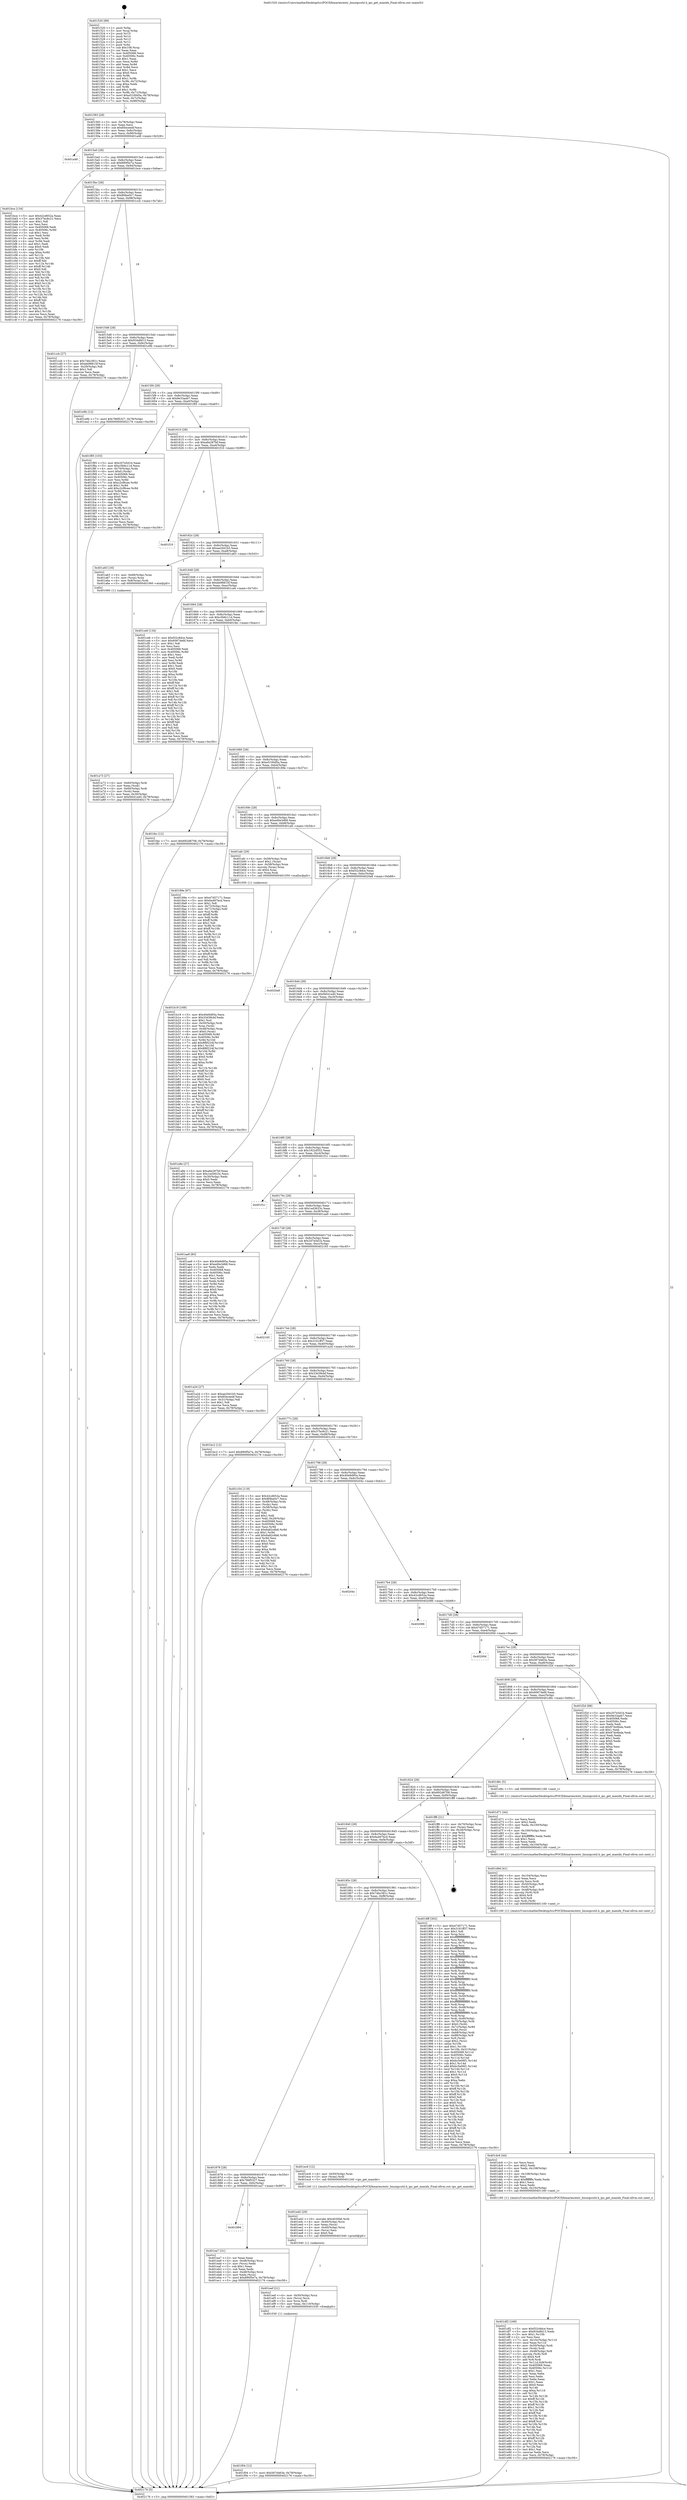 digraph "0x401520" {
  label = "0x401520 (/mnt/c/Users/mathe/Desktop/tcc/POCII/binaries/extr_linuxipcutil.h_ipc_get_maxidx_Final-ollvm.out::main(0))"
  labelloc = "t"
  node[shape=record]

  Entry [label="",width=0.3,height=0.3,shape=circle,fillcolor=black,style=filled]
  "0x401583" [label="{
     0x401583 [29]\l
     | [instrs]\l
     &nbsp;&nbsp;0x401583 \<+3\>: mov -0x78(%rbp),%eax\l
     &nbsp;&nbsp;0x401586 \<+2\>: mov %eax,%ecx\l
     &nbsp;&nbsp;0x401588 \<+6\>: sub $0x85eceedf,%ecx\l
     &nbsp;&nbsp;0x40158e \<+6\>: mov %eax,-0x8c(%rbp)\l
     &nbsp;&nbsp;0x401594 \<+6\>: mov %ecx,-0x90(%rbp)\l
     &nbsp;&nbsp;0x40159a \<+6\>: je 0000000000401a48 \<main+0x528\>\l
  }"]
  "0x401a48" [label="{
     0x401a48\l
  }", style=dashed]
  "0x4015a0" [label="{
     0x4015a0 [28]\l
     | [instrs]\l
     &nbsp;&nbsp;0x4015a0 \<+5\>: jmp 00000000004015a5 \<main+0x85\>\l
     &nbsp;&nbsp;0x4015a5 \<+6\>: mov -0x8c(%rbp),%eax\l
     &nbsp;&nbsp;0x4015ab \<+5\>: sub $0x890f5e7a,%eax\l
     &nbsp;&nbsp;0x4015b0 \<+6\>: mov %eax,-0x94(%rbp)\l
     &nbsp;&nbsp;0x4015b6 \<+6\>: je 0000000000401bce \<main+0x6ae\>\l
  }"]
  Exit [label="",width=0.3,height=0.3,shape=circle,fillcolor=black,style=filled,peripheries=2]
  "0x401bce" [label="{
     0x401bce [134]\l
     | [instrs]\l
     &nbsp;&nbsp;0x401bce \<+5\>: mov $0x42cd652a,%eax\l
     &nbsp;&nbsp;0x401bd3 \<+5\>: mov $0x37bc8c21,%ecx\l
     &nbsp;&nbsp;0x401bd8 \<+2\>: mov $0x1,%dl\l
     &nbsp;&nbsp;0x401bda \<+2\>: xor %esi,%esi\l
     &nbsp;&nbsp;0x401bdc \<+7\>: mov 0x405068,%edi\l
     &nbsp;&nbsp;0x401be3 \<+8\>: mov 0x40506c,%r8d\l
     &nbsp;&nbsp;0x401beb \<+3\>: sub $0x1,%esi\l
     &nbsp;&nbsp;0x401bee \<+3\>: mov %edi,%r9d\l
     &nbsp;&nbsp;0x401bf1 \<+3\>: add %esi,%r9d\l
     &nbsp;&nbsp;0x401bf4 \<+4\>: imul %r9d,%edi\l
     &nbsp;&nbsp;0x401bf8 \<+3\>: and $0x1,%edi\l
     &nbsp;&nbsp;0x401bfb \<+3\>: cmp $0x0,%edi\l
     &nbsp;&nbsp;0x401bfe \<+4\>: sete %r10b\l
     &nbsp;&nbsp;0x401c02 \<+4\>: cmp $0xa,%r8d\l
     &nbsp;&nbsp;0x401c06 \<+4\>: setl %r11b\l
     &nbsp;&nbsp;0x401c0a \<+3\>: mov %r10b,%bl\l
     &nbsp;&nbsp;0x401c0d \<+3\>: xor $0xff,%bl\l
     &nbsp;&nbsp;0x401c10 \<+3\>: mov %r11b,%r14b\l
     &nbsp;&nbsp;0x401c13 \<+4\>: xor $0xff,%r14b\l
     &nbsp;&nbsp;0x401c17 \<+3\>: xor $0x0,%dl\l
     &nbsp;&nbsp;0x401c1a \<+3\>: mov %bl,%r15b\l
     &nbsp;&nbsp;0x401c1d \<+4\>: and $0x0,%r15b\l
     &nbsp;&nbsp;0x401c21 \<+3\>: and %dl,%r10b\l
     &nbsp;&nbsp;0x401c24 \<+3\>: mov %r14b,%r12b\l
     &nbsp;&nbsp;0x401c27 \<+4\>: and $0x0,%r12b\l
     &nbsp;&nbsp;0x401c2b \<+3\>: and %dl,%r11b\l
     &nbsp;&nbsp;0x401c2e \<+3\>: or %r10b,%r15b\l
     &nbsp;&nbsp;0x401c31 \<+3\>: or %r11b,%r12b\l
     &nbsp;&nbsp;0x401c34 \<+3\>: xor %r12b,%r15b\l
     &nbsp;&nbsp;0x401c37 \<+3\>: or %r14b,%bl\l
     &nbsp;&nbsp;0x401c3a \<+3\>: xor $0xff,%bl\l
     &nbsp;&nbsp;0x401c3d \<+3\>: or $0x0,%dl\l
     &nbsp;&nbsp;0x401c40 \<+2\>: and %dl,%bl\l
     &nbsp;&nbsp;0x401c42 \<+3\>: or %bl,%r15b\l
     &nbsp;&nbsp;0x401c45 \<+4\>: test $0x1,%r15b\l
     &nbsp;&nbsp;0x401c49 \<+3\>: cmovne %ecx,%eax\l
     &nbsp;&nbsp;0x401c4c \<+3\>: mov %eax,-0x78(%rbp)\l
     &nbsp;&nbsp;0x401c4f \<+5\>: jmp 0000000000402176 \<main+0xc56\>\l
  }"]
  "0x4015bc" [label="{
     0x4015bc [28]\l
     | [instrs]\l
     &nbsp;&nbsp;0x4015bc \<+5\>: jmp 00000000004015c1 \<main+0xa1\>\l
     &nbsp;&nbsp;0x4015c1 \<+6\>: mov -0x8c(%rbp),%eax\l
     &nbsp;&nbsp;0x4015c7 \<+5\>: sub $0x8f4be0c7,%eax\l
     &nbsp;&nbsp;0x4015cc \<+6\>: mov %eax,-0x98(%rbp)\l
     &nbsp;&nbsp;0x4015d2 \<+6\>: je 0000000000401ccb \<main+0x7ab\>\l
  }"]
  "0x401f04" [label="{
     0x401f04 [12]\l
     | [instrs]\l
     &nbsp;&nbsp;0x401f04 \<+7\>: movl $0x567d463e,-0x78(%rbp)\l
     &nbsp;&nbsp;0x401f0b \<+5\>: jmp 0000000000402176 \<main+0xc56\>\l
  }"]
  "0x401ccb" [label="{
     0x401ccb [27]\l
     | [instrs]\l
     &nbsp;&nbsp;0x401ccb \<+5\>: mov $0x74bc381c,%eax\l
     &nbsp;&nbsp;0x401cd0 \<+5\>: mov $0xbb98815f,%ecx\l
     &nbsp;&nbsp;0x401cd5 \<+3\>: mov -0x29(%rbp),%dl\l
     &nbsp;&nbsp;0x401cd8 \<+3\>: test $0x1,%dl\l
     &nbsp;&nbsp;0x401cdb \<+3\>: cmovne %ecx,%eax\l
     &nbsp;&nbsp;0x401cde \<+3\>: mov %eax,-0x78(%rbp)\l
     &nbsp;&nbsp;0x401ce1 \<+5\>: jmp 0000000000402176 \<main+0xc56\>\l
  }"]
  "0x4015d8" [label="{
     0x4015d8 [28]\l
     | [instrs]\l
     &nbsp;&nbsp;0x4015d8 \<+5\>: jmp 00000000004015dd \<main+0xbd\>\l
     &nbsp;&nbsp;0x4015dd \<+6\>: mov -0x8c(%rbp),%eax\l
     &nbsp;&nbsp;0x4015e3 \<+5\>: sub $0x934dfd13,%eax\l
     &nbsp;&nbsp;0x4015e8 \<+6\>: mov %eax,-0x9c(%rbp)\l
     &nbsp;&nbsp;0x4015ee \<+6\>: je 0000000000401e9b \<main+0x97b\>\l
  }"]
  "0x401eef" [label="{
     0x401eef [21]\l
     | [instrs]\l
     &nbsp;&nbsp;0x401eef \<+4\>: mov -0x50(%rbp),%rcx\l
     &nbsp;&nbsp;0x401ef3 \<+3\>: mov (%rcx),%rcx\l
     &nbsp;&nbsp;0x401ef6 \<+3\>: mov %rcx,%rdi\l
     &nbsp;&nbsp;0x401ef9 \<+6\>: mov %eax,-0x110(%rbp)\l
     &nbsp;&nbsp;0x401eff \<+5\>: call 0000000000401030 \<free@plt\>\l
     | [calls]\l
     &nbsp;&nbsp;0x401030 \{1\} (unknown)\l
  }"]
  "0x401e9b" [label="{
     0x401e9b [12]\l
     | [instrs]\l
     &nbsp;&nbsp;0x401e9b \<+7\>: movl $0x786f5327,-0x78(%rbp)\l
     &nbsp;&nbsp;0x401ea2 \<+5\>: jmp 0000000000402176 \<main+0xc56\>\l
  }"]
  "0x4015f4" [label="{
     0x4015f4 [28]\l
     | [instrs]\l
     &nbsp;&nbsp;0x4015f4 \<+5\>: jmp 00000000004015f9 \<main+0xd9\>\l
     &nbsp;&nbsp;0x4015f9 \<+6\>: mov -0x8c(%rbp),%eax\l
     &nbsp;&nbsp;0x4015ff \<+5\>: sub $0x9e33aeb7,%eax\l
     &nbsp;&nbsp;0x401604 \<+6\>: mov %eax,-0xa0(%rbp)\l
     &nbsp;&nbsp;0x40160a \<+6\>: je 0000000000401f85 \<main+0xa65\>\l
  }"]
  "0x401ed2" [label="{
     0x401ed2 [29]\l
     | [instrs]\l
     &nbsp;&nbsp;0x401ed2 \<+10\>: movabs $0x4030b6,%rdi\l
     &nbsp;&nbsp;0x401edc \<+4\>: mov -0x40(%rbp),%rcx\l
     &nbsp;&nbsp;0x401ee0 \<+2\>: mov %eax,(%rcx)\l
     &nbsp;&nbsp;0x401ee2 \<+4\>: mov -0x40(%rbp),%rcx\l
     &nbsp;&nbsp;0x401ee6 \<+2\>: mov (%rcx),%esi\l
     &nbsp;&nbsp;0x401ee8 \<+2\>: mov $0x0,%al\l
     &nbsp;&nbsp;0x401eea \<+5\>: call 0000000000401040 \<printf@plt\>\l
     | [calls]\l
     &nbsp;&nbsp;0x401040 \{1\} (unknown)\l
  }"]
  "0x401f85" [label="{
     0x401f85 [103]\l
     | [instrs]\l
     &nbsp;&nbsp;0x401f85 \<+5\>: mov $0x207e5d1b,%eax\l
     &nbsp;&nbsp;0x401f8a \<+5\>: mov $0xc5b6c11d,%ecx\l
     &nbsp;&nbsp;0x401f8f \<+4\>: mov -0x70(%rbp),%rdx\l
     &nbsp;&nbsp;0x401f93 \<+6\>: movl $0x0,(%rdx)\l
     &nbsp;&nbsp;0x401f99 \<+7\>: mov 0x405068,%esi\l
     &nbsp;&nbsp;0x401fa0 \<+7\>: mov 0x40506c,%edi\l
     &nbsp;&nbsp;0x401fa7 \<+3\>: mov %esi,%r8d\l
     &nbsp;&nbsp;0x401faa \<+7\>: sub $0xc2cf8cee,%r8d\l
     &nbsp;&nbsp;0x401fb1 \<+4\>: sub $0x1,%r8d\l
     &nbsp;&nbsp;0x401fb5 \<+7\>: add $0xc2cf8cee,%r8d\l
     &nbsp;&nbsp;0x401fbc \<+4\>: imul %r8d,%esi\l
     &nbsp;&nbsp;0x401fc0 \<+3\>: and $0x1,%esi\l
     &nbsp;&nbsp;0x401fc3 \<+3\>: cmp $0x0,%esi\l
     &nbsp;&nbsp;0x401fc6 \<+4\>: sete %r9b\l
     &nbsp;&nbsp;0x401fca \<+3\>: cmp $0xa,%edi\l
     &nbsp;&nbsp;0x401fcd \<+4\>: setl %r10b\l
     &nbsp;&nbsp;0x401fd1 \<+3\>: mov %r9b,%r11b\l
     &nbsp;&nbsp;0x401fd4 \<+3\>: and %r10b,%r11b\l
     &nbsp;&nbsp;0x401fd7 \<+3\>: xor %r10b,%r9b\l
     &nbsp;&nbsp;0x401fda \<+3\>: or %r9b,%r11b\l
     &nbsp;&nbsp;0x401fdd \<+4\>: test $0x1,%r11b\l
     &nbsp;&nbsp;0x401fe1 \<+3\>: cmovne %ecx,%eax\l
     &nbsp;&nbsp;0x401fe4 \<+3\>: mov %eax,-0x78(%rbp)\l
     &nbsp;&nbsp;0x401fe7 \<+5\>: jmp 0000000000402176 \<main+0xc56\>\l
  }"]
  "0x401610" [label="{
     0x401610 [28]\l
     | [instrs]\l
     &nbsp;&nbsp;0x401610 \<+5\>: jmp 0000000000401615 \<main+0xf5\>\l
     &nbsp;&nbsp;0x401615 \<+6\>: mov -0x8c(%rbp),%eax\l
     &nbsp;&nbsp;0x40161b \<+5\>: sub $0xa6e287bf,%eax\l
     &nbsp;&nbsp;0x401620 \<+6\>: mov %eax,-0xa4(%rbp)\l
     &nbsp;&nbsp;0x401626 \<+6\>: je 0000000000401f10 \<main+0x9f0\>\l
  }"]
  "0x401894" [label="{
     0x401894\l
  }", style=dashed]
  "0x401f10" [label="{
     0x401f10\l
  }", style=dashed]
  "0x40162c" [label="{
     0x40162c [28]\l
     | [instrs]\l
     &nbsp;&nbsp;0x40162c \<+5\>: jmp 0000000000401631 \<main+0x111\>\l
     &nbsp;&nbsp;0x401631 \<+6\>: mov -0x8c(%rbp),%eax\l
     &nbsp;&nbsp;0x401637 \<+5\>: sub $0xae20d1b5,%eax\l
     &nbsp;&nbsp;0x40163c \<+6\>: mov %eax,-0xa8(%rbp)\l
     &nbsp;&nbsp;0x401642 \<+6\>: je 0000000000401a63 \<main+0x543\>\l
  }"]
  "0x401ea7" [label="{
     0x401ea7 [31]\l
     | [instrs]\l
     &nbsp;&nbsp;0x401ea7 \<+2\>: xor %eax,%eax\l
     &nbsp;&nbsp;0x401ea9 \<+4\>: mov -0x48(%rbp),%rcx\l
     &nbsp;&nbsp;0x401ead \<+2\>: mov (%rcx),%edx\l
     &nbsp;&nbsp;0x401eaf \<+3\>: sub $0x1,%eax\l
     &nbsp;&nbsp;0x401eb2 \<+2\>: sub %eax,%edx\l
     &nbsp;&nbsp;0x401eb4 \<+4\>: mov -0x48(%rbp),%rcx\l
     &nbsp;&nbsp;0x401eb8 \<+2\>: mov %edx,(%rcx)\l
     &nbsp;&nbsp;0x401eba \<+7\>: movl $0x890f5e7a,-0x78(%rbp)\l
     &nbsp;&nbsp;0x401ec1 \<+5\>: jmp 0000000000402176 \<main+0xc56\>\l
  }"]
  "0x401a63" [label="{
     0x401a63 [16]\l
     | [instrs]\l
     &nbsp;&nbsp;0x401a63 \<+4\>: mov -0x68(%rbp),%rax\l
     &nbsp;&nbsp;0x401a67 \<+3\>: mov (%rax),%rax\l
     &nbsp;&nbsp;0x401a6a \<+4\>: mov 0x8(%rax),%rdi\l
     &nbsp;&nbsp;0x401a6e \<+5\>: call 0000000000401060 \<atoi@plt\>\l
     | [calls]\l
     &nbsp;&nbsp;0x401060 \{1\} (unknown)\l
  }"]
  "0x401648" [label="{
     0x401648 [28]\l
     | [instrs]\l
     &nbsp;&nbsp;0x401648 \<+5\>: jmp 000000000040164d \<main+0x12d\>\l
     &nbsp;&nbsp;0x40164d \<+6\>: mov -0x8c(%rbp),%eax\l
     &nbsp;&nbsp;0x401653 \<+5\>: sub $0xbb98815f,%eax\l
     &nbsp;&nbsp;0x401658 \<+6\>: mov %eax,-0xac(%rbp)\l
     &nbsp;&nbsp;0x40165e \<+6\>: je 0000000000401ce6 \<main+0x7c6\>\l
  }"]
  "0x401878" [label="{
     0x401878 [28]\l
     | [instrs]\l
     &nbsp;&nbsp;0x401878 \<+5\>: jmp 000000000040187d \<main+0x35d\>\l
     &nbsp;&nbsp;0x40187d \<+6\>: mov -0x8c(%rbp),%eax\l
     &nbsp;&nbsp;0x401883 \<+5\>: sub $0x786f5327,%eax\l
     &nbsp;&nbsp;0x401888 \<+6\>: mov %eax,-0xfc(%rbp)\l
     &nbsp;&nbsp;0x40188e \<+6\>: je 0000000000401ea7 \<main+0x987\>\l
  }"]
  "0x401ce6" [label="{
     0x401ce6 [134]\l
     | [instrs]\l
     &nbsp;&nbsp;0x401ce6 \<+5\>: mov $0xf32c8dce,%eax\l
     &nbsp;&nbsp;0x401ceb \<+5\>: mov $0x6067defd,%ecx\l
     &nbsp;&nbsp;0x401cf0 \<+2\>: mov $0x1,%dl\l
     &nbsp;&nbsp;0x401cf2 \<+2\>: xor %esi,%esi\l
     &nbsp;&nbsp;0x401cf4 \<+7\>: mov 0x405068,%edi\l
     &nbsp;&nbsp;0x401cfb \<+8\>: mov 0x40506c,%r8d\l
     &nbsp;&nbsp;0x401d03 \<+3\>: sub $0x1,%esi\l
     &nbsp;&nbsp;0x401d06 \<+3\>: mov %edi,%r9d\l
     &nbsp;&nbsp;0x401d09 \<+3\>: add %esi,%r9d\l
     &nbsp;&nbsp;0x401d0c \<+4\>: imul %r9d,%edi\l
     &nbsp;&nbsp;0x401d10 \<+3\>: and $0x1,%edi\l
     &nbsp;&nbsp;0x401d13 \<+3\>: cmp $0x0,%edi\l
     &nbsp;&nbsp;0x401d16 \<+4\>: sete %r10b\l
     &nbsp;&nbsp;0x401d1a \<+4\>: cmp $0xa,%r8d\l
     &nbsp;&nbsp;0x401d1e \<+4\>: setl %r11b\l
     &nbsp;&nbsp;0x401d22 \<+3\>: mov %r10b,%bl\l
     &nbsp;&nbsp;0x401d25 \<+3\>: xor $0xff,%bl\l
     &nbsp;&nbsp;0x401d28 \<+3\>: mov %r11b,%r14b\l
     &nbsp;&nbsp;0x401d2b \<+4\>: xor $0xff,%r14b\l
     &nbsp;&nbsp;0x401d2f \<+3\>: xor $0x1,%dl\l
     &nbsp;&nbsp;0x401d32 \<+3\>: mov %bl,%r15b\l
     &nbsp;&nbsp;0x401d35 \<+4\>: and $0xff,%r15b\l
     &nbsp;&nbsp;0x401d39 \<+3\>: and %dl,%r10b\l
     &nbsp;&nbsp;0x401d3c \<+3\>: mov %r14b,%r12b\l
     &nbsp;&nbsp;0x401d3f \<+4\>: and $0xff,%r12b\l
     &nbsp;&nbsp;0x401d43 \<+3\>: and %dl,%r11b\l
     &nbsp;&nbsp;0x401d46 \<+3\>: or %r10b,%r15b\l
     &nbsp;&nbsp;0x401d49 \<+3\>: or %r11b,%r12b\l
     &nbsp;&nbsp;0x401d4c \<+3\>: xor %r12b,%r15b\l
     &nbsp;&nbsp;0x401d4f \<+3\>: or %r14b,%bl\l
     &nbsp;&nbsp;0x401d52 \<+3\>: xor $0xff,%bl\l
     &nbsp;&nbsp;0x401d55 \<+3\>: or $0x1,%dl\l
     &nbsp;&nbsp;0x401d58 \<+2\>: and %dl,%bl\l
     &nbsp;&nbsp;0x401d5a \<+3\>: or %bl,%r15b\l
     &nbsp;&nbsp;0x401d5d \<+4\>: test $0x1,%r15b\l
     &nbsp;&nbsp;0x401d61 \<+3\>: cmovne %ecx,%eax\l
     &nbsp;&nbsp;0x401d64 \<+3\>: mov %eax,-0x78(%rbp)\l
     &nbsp;&nbsp;0x401d67 \<+5\>: jmp 0000000000402176 \<main+0xc56\>\l
  }"]
  "0x401664" [label="{
     0x401664 [28]\l
     | [instrs]\l
     &nbsp;&nbsp;0x401664 \<+5\>: jmp 0000000000401669 \<main+0x149\>\l
     &nbsp;&nbsp;0x401669 \<+6\>: mov -0x8c(%rbp),%eax\l
     &nbsp;&nbsp;0x40166f \<+5\>: sub $0xc5b6c11d,%eax\l
     &nbsp;&nbsp;0x401674 \<+6\>: mov %eax,-0xb0(%rbp)\l
     &nbsp;&nbsp;0x40167a \<+6\>: je 0000000000401fec \<main+0xacc\>\l
  }"]
  "0x401ec6" [label="{
     0x401ec6 [12]\l
     | [instrs]\l
     &nbsp;&nbsp;0x401ec6 \<+4\>: mov -0x50(%rbp),%rax\l
     &nbsp;&nbsp;0x401eca \<+3\>: mov (%rax),%rdi\l
     &nbsp;&nbsp;0x401ecd \<+5\>: call 0000000000401240 \<ipc_get_maxidx\>\l
     | [calls]\l
     &nbsp;&nbsp;0x401240 \{1\} (/mnt/c/Users/mathe/Desktop/tcc/POCII/binaries/extr_linuxipcutil.h_ipc_get_maxidx_Final-ollvm.out::ipc_get_maxidx)\l
  }"]
  "0x401fec" [label="{
     0x401fec [12]\l
     | [instrs]\l
     &nbsp;&nbsp;0x401fec \<+7\>: movl $0x692d8708,-0x78(%rbp)\l
     &nbsp;&nbsp;0x401ff3 \<+5\>: jmp 0000000000402176 \<main+0xc56\>\l
  }"]
  "0x401680" [label="{
     0x401680 [28]\l
     | [instrs]\l
     &nbsp;&nbsp;0x401680 \<+5\>: jmp 0000000000401685 \<main+0x165\>\l
     &nbsp;&nbsp;0x401685 \<+6\>: mov -0x8c(%rbp),%eax\l
     &nbsp;&nbsp;0x40168b \<+5\>: sub $0xe5100d5a,%eax\l
     &nbsp;&nbsp;0x401690 \<+6\>: mov %eax,-0xb4(%rbp)\l
     &nbsp;&nbsp;0x401696 \<+6\>: je 000000000040189e \<main+0x37e\>\l
  }"]
  "0x401df2" [label="{
     0x401df2 [169]\l
     | [instrs]\l
     &nbsp;&nbsp;0x401df2 \<+5\>: mov $0xf32c8dce,%ecx\l
     &nbsp;&nbsp;0x401df7 \<+5\>: mov $0x934dfd13,%edx\l
     &nbsp;&nbsp;0x401dfc \<+3\>: mov $0x1,%r10b\l
     &nbsp;&nbsp;0x401dff \<+2\>: xor %esi,%esi\l
     &nbsp;&nbsp;0x401e01 \<+7\>: mov -0x10c(%rbp),%r11d\l
     &nbsp;&nbsp;0x401e08 \<+4\>: imul %eax,%r11d\l
     &nbsp;&nbsp;0x401e0c \<+4\>: mov -0x50(%rbp),%rdi\l
     &nbsp;&nbsp;0x401e10 \<+3\>: mov (%rdi),%rdi\l
     &nbsp;&nbsp;0x401e13 \<+4\>: mov -0x48(%rbp),%r8\l
     &nbsp;&nbsp;0x401e17 \<+3\>: movslq (%r8),%r8\l
     &nbsp;&nbsp;0x401e1a \<+4\>: shl $0x4,%r8\l
     &nbsp;&nbsp;0x401e1e \<+3\>: add %r8,%rdi\l
     &nbsp;&nbsp;0x401e21 \<+4\>: mov %r11d,0x8(%rdi)\l
     &nbsp;&nbsp;0x401e25 \<+7\>: mov 0x405068,%eax\l
     &nbsp;&nbsp;0x401e2c \<+8\>: mov 0x40506c,%r11d\l
     &nbsp;&nbsp;0x401e34 \<+3\>: sub $0x1,%esi\l
     &nbsp;&nbsp;0x401e37 \<+2\>: mov %eax,%ebx\l
     &nbsp;&nbsp;0x401e39 \<+2\>: add %esi,%ebx\l
     &nbsp;&nbsp;0x401e3b \<+3\>: imul %ebx,%eax\l
     &nbsp;&nbsp;0x401e3e \<+3\>: and $0x1,%eax\l
     &nbsp;&nbsp;0x401e41 \<+3\>: cmp $0x0,%eax\l
     &nbsp;&nbsp;0x401e44 \<+4\>: sete %r14b\l
     &nbsp;&nbsp;0x401e48 \<+4\>: cmp $0xa,%r11d\l
     &nbsp;&nbsp;0x401e4c \<+4\>: setl %r15b\l
     &nbsp;&nbsp;0x401e50 \<+3\>: mov %r14b,%r12b\l
     &nbsp;&nbsp;0x401e53 \<+4\>: xor $0xff,%r12b\l
     &nbsp;&nbsp;0x401e57 \<+3\>: mov %r15b,%r13b\l
     &nbsp;&nbsp;0x401e5a \<+4\>: xor $0xff,%r13b\l
     &nbsp;&nbsp;0x401e5e \<+4\>: xor $0x1,%r10b\l
     &nbsp;&nbsp;0x401e62 \<+3\>: mov %r12b,%al\l
     &nbsp;&nbsp;0x401e65 \<+2\>: and $0xff,%al\l
     &nbsp;&nbsp;0x401e67 \<+3\>: and %r10b,%r14b\l
     &nbsp;&nbsp;0x401e6a \<+3\>: mov %r13b,%sil\l
     &nbsp;&nbsp;0x401e6d \<+4\>: and $0xff,%sil\l
     &nbsp;&nbsp;0x401e71 \<+3\>: and %r10b,%r15b\l
     &nbsp;&nbsp;0x401e74 \<+3\>: or %r14b,%al\l
     &nbsp;&nbsp;0x401e77 \<+3\>: or %r15b,%sil\l
     &nbsp;&nbsp;0x401e7a \<+3\>: xor %sil,%al\l
     &nbsp;&nbsp;0x401e7d \<+3\>: or %r13b,%r12b\l
     &nbsp;&nbsp;0x401e80 \<+4\>: xor $0xff,%r12b\l
     &nbsp;&nbsp;0x401e84 \<+4\>: or $0x1,%r10b\l
     &nbsp;&nbsp;0x401e88 \<+3\>: and %r10b,%r12b\l
     &nbsp;&nbsp;0x401e8b \<+3\>: or %r12b,%al\l
     &nbsp;&nbsp;0x401e8e \<+2\>: test $0x1,%al\l
     &nbsp;&nbsp;0x401e90 \<+3\>: cmovne %edx,%ecx\l
     &nbsp;&nbsp;0x401e93 \<+3\>: mov %ecx,-0x78(%rbp)\l
     &nbsp;&nbsp;0x401e96 \<+5\>: jmp 0000000000402176 \<main+0xc56\>\l
  }"]
  "0x40189e" [label="{
     0x40189e [97]\l
     | [instrs]\l
     &nbsp;&nbsp;0x40189e \<+5\>: mov $0x47d57171,%eax\l
     &nbsp;&nbsp;0x4018a3 \<+5\>: mov $0x6a497bcd,%ecx\l
     &nbsp;&nbsp;0x4018a8 \<+2\>: mov $0x1,%dl\l
     &nbsp;&nbsp;0x4018aa \<+4\>: mov -0x72(%rbp),%sil\l
     &nbsp;&nbsp;0x4018ae \<+4\>: mov -0x71(%rbp),%dil\l
     &nbsp;&nbsp;0x4018b2 \<+3\>: mov %sil,%r8b\l
     &nbsp;&nbsp;0x4018b5 \<+4\>: xor $0xff,%r8b\l
     &nbsp;&nbsp;0x4018b9 \<+3\>: mov %dil,%r9b\l
     &nbsp;&nbsp;0x4018bc \<+4\>: xor $0xff,%r9b\l
     &nbsp;&nbsp;0x4018c0 \<+3\>: xor $0x1,%dl\l
     &nbsp;&nbsp;0x4018c3 \<+3\>: mov %r8b,%r10b\l
     &nbsp;&nbsp;0x4018c6 \<+4\>: and $0xff,%r10b\l
     &nbsp;&nbsp;0x4018ca \<+3\>: and %dl,%sil\l
     &nbsp;&nbsp;0x4018cd \<+3\>: mov %r9b,%r11b\l
     &nbsp;&nbsp;0x4018d0 \<+4\>: and $0xff,%r11b\l
     &nbsp;&nbsp;0x4018d4 \<+3\>: and %dl,%dil\l
     &nbsp;&nbsp;0x4018d7 \<+3\>: or %sil,%r10b\l
     &nbsp;&nbsp;0x4018da \<+3\>: or %dil,%r11b\l
     &nbsp;&nbsp;0x4018dd \<+3\>: xor %r11b,%r10b\l
     &nbsp;&nbsp;0x4018e0 \<+3\>: or %r9b,%r8b\l
     &nbsp;&nbsp;0x4018e3 \<+4\>: xor $0xff,%r8b\l
     &nbsp;&nbsp;0x4018e7 \<+3\>: or $0x1,%dl\l
     &nbsp;&nbsp;0x4018ea \<+3\>: and %dl,%r8b\l
     &nbsp;&nbsp;0x4018ed \<+3\>: or %r8b,%r10b\l
     &nbsp;&nbsp;0x4018f0 \<+4\>: test $0x1,%r10b\l
     &nbsp;&nbsp;0x4018f4 \<+3\>: cmovne %ecx,%eax\l
     &nbsp;&nbsp;0x4018f7 \<+3\>: mov %eax,-0x78(%rbp)\l
     &nbsp;&nbsp;0x4018fa \<+5\>: jmp 0000000000402176 \<main+0xc56\>\l
  }"]
  "0x40169c" [label="{
     0x40169c [28]\l
     | [instrs]\l
     &nbsp;&nbsp;0x40169c \<+5\>: jmp 00000000004016a1 \<main+0x181\>\l
     &nbsp;&nbsp;0x4016a1 \<+6\>: mov -0x8c(%rbp),%eax\l
     &nbsp;&nbsp;0x4016a7 \<+5\>: sub $0xed0e3d68,%eax\l
     &nbsp;&nbsp;0x4016ac \<+6\>: mov %eax,-0xb8(%rbp)\l
     &nbsp;&nbsp;0x4016b2 \<+6\>: je 0000000000401afc \<main+0x5dc\>\l
  }"]
  "0x402176" [label="{
     0x402176 [5]\l
     | [instrs]\l
     &nbsp;&nbsp;0x402176 \<+5\>: jmp 0000000000401583 \<main+0x63\>\l
  }"]
  "0x401520" [label="{
     0x401520 [99]\l
     | [instrs]\l
     &nbsp;&nbsp;0x401520 \<+1\>: push %rbp\l
     &nbsp;&nbsp;0x401521 \<+3\>: mov %rsp,%rbp\l
     &nbsp;&nbsp;0x401524 \<+2\>: push %r15\l
     &nbsp;&nbsp;0x401526 \<+2\>: push %r14\l
     &nbsp;&nbsp;0x401528 \<+2\>: push %r13\l
     &nbsp;&nbsp;0x40152a \<+2\>: push %r12\l
     &nbsp;&nbsp;0x40152c \<+1\>: push %rbx\l
     &nbsp;&nbsp;0x40152d \<+7\>: sub $0x108,%rsp\l
     &nbsp;&nbsp;0x401534 \<+2\>: xor %eax,%eax\l
     &nbsp;&nbsp;0x401536 \<+7\>: mov 0x405068,%ecx\l
     &nbsp;&nbsp;0x40153d \<+7\>: mov 0x40506c,%edx\l
     &nbsp;&nbsp;0x401544 \<+3\>: sub $0x1,%eax\l
     &nbsp;&nbsp;0x401547 \<+3\>: mov %ecx,%r8d\l
     &nbsp;&nbsp;0x40154a \<+3\>: add %eax,%r8d\l
     &nbsp;&nbsp;0x40154d \<+4\>: imul %r8d,%ecx\l
     &nbsp;&nbsp;0x401551 \<+3\>: and $0x1,%ecx\l
     &nbsp;&nbsp;0x401554 \<+3\>: cmp $0x0,%ecx\l
     &nbsp;&nbsp;0x401557 \<+4\>: sete %r9b\l
     &nbsp;&nbsp;0x40155b \<+4\>: and $0x1,%r9b\l
     &nbsp;&nbsp;0x40155f \<+4\>: mov %r9b,-0x72(%rbp)\l
     &nbsp;&nbsp;0x401563 \<+3\>: cmp $0xa,%edx\l
     &nbsp;&nbsp;0x401566 \<+4\>: setl %r9b\l
     &nbsp;&nbsp;0x40156a \<+4\>: and $0x1,%r9b\l
     &nbsp;&nbsp;0x40156e \<+4\>: mov %r9b,-0x71(%rbp)\l
     &nbsp;&nbsp;0x401572 \<+7\>: movl $0xe5100d5a,-0x78(%rbp)\l
     &nbsp;&nbsp;0x401579 \<+3\>: mov %edi,-0x7c(%rbp)\l
     &nbsp;&nbsp;0x40157c \<+7\>: mov %rsi,-0x88(%rbp)\l
  }"]
  "0x401dc6" [label="{
     0x401dc6 [44]\l
     | [instrs]\l
     &nbsp;&nbsp;0x401dc6 \<+2\>: xor %ecx,%ecx\l
     &nbsp;&nbsp;0x401dc8 \<+5\>: mov $0x2,%edx\l
     &nbsp;&nbsp;0x401dcd \<+6\>: mov %edx,-0x108(%rbp)\l
     &nbsp;&nbsp;0x401dd3 \<+1\>: cltd\l
     &nbsp;&nbsp;0x401dd4 \<+6\>: mov -0x108(%rbp),%esi\l
     &nbsp;&nbsp;0x401dda \<+2\>: idiv %esi\l
     &nbsp;&nbsp;0x401ddc \<+6\>: imul $0xfffffffe,%edx,%edx\l
     &nbsp;&nbsp;0x401de2 \<+3\>: sub $0x1,%ecx\l
     &nbsp;&nbsp;0x401de5 \<+2\>: sub %ecx,%edx\l
     &nbsp;&nbsp;0x401de7 \<+6\>: mov %edx,-0x10c(%rbp)\l
     &nbsp;&nbsp;0x401ded \<+5\>: call 0000000000401160 \<next_i\>\l
     | [calls]\l
     &nbsp;&nbsp;0x401160 \{1\} (/mnt/c/Users/mathe/Desktop/tcc/POCII/binaries/extr_linuxipcutil.h_ipc_get_maxidx_Final-ollvm.out::next_i)\l
  }"]
  "0x401afc" [label="{
     0x401afc [29]\l
     | [instrs]\l
     &nbsp;&nbsp;0x401afc \<+4\>: mov -0x58(%rbp),%rax\l
     &nbsp;&nbsp;0x401b00 \<+6\>: movl $0x1,(%rax)\l
     &nbsp;&nbsp;0x401b06 \<+4\>: mov -0x58(%rbp),%rax\l
     &nbsp;&nbsp;0x401b0a \<+3\>: movslq (%rax),%rax\l
     &nbsp;&nbsp;0x401b0d \<+4\>: shl $0x4,%rax\l
     &nbsp;&nbsp;0x401b11 \<+3\>: mov %rax,%rdi\l
     &nbsp;&nbsp;0x401b14 \<+5\>: call 0000000000401050 \<malloc@plt\>\l
     | [calls]\l
     &nbsp;&nbsp;0x401050 \{1\} (unknown)\l
  }"]
  "0x4016b8" [label="{
     0x4016b8 [28]\l
     | [instrs]\l
     &nbsp;&nbsp;0x4016b8 \<+5\>: jmp 00000000004016bd \<main+0x19d\>\l
     &nbsp;&nbsp;0x4016bd \<+6\>: mov -0x8c(%rbp),%eax\l
     &nbsp;&nbsp;0x4016c3 \<+5\>: sub $0xf32c8dce,%eax\l
     &nbsp;&nbsp;0x4016c8 \<+6\>: mov %eax,-0xbc(%rbp)\l
     &nbsp;&nbsp;0x4016ce \<+6\>: je 00000000004020a8 \<main+0xb88\>\l
  }"]
  "0x401d9d" [label="{
     0x401d9d [41]\l
     | [instrs]\l
     &nbsp;&nbsp;0x401d9d \<+6\>: mov -0x104(%rbp),%ecx\l
     &nbsp;&nbsp;0x401da3 \<+3\>: imul %eax,%ecx\l
     &nbsp;&nbsp;0x401da6 \<+3\>: movslq %ecx,%rdi\l
     &nbsp;&nbsp;0x401da9 \<+4\>: mov -0x50(%rbp),%r8\l
     &nbsp;&nbsp;0x401dad \<+3\>: mov (%r8),%r8\l
     &nbsp;&nbsp;0x401db0 \<+4\>: mov -0x48(%rbp),%r9\l
     &nbsp;&nbsp;0x401db4 \<+3\>: movslq (%r9),%r9\l
     &nbsp;&nbsp;0x401db7 \<+4\>: shl $0x4,%r9\l
     &nbsp;&nbsp;0x401dbb \<+3\>: add %r9,%r8\l
     &nbsp;&nbsp;0x401dbe \<+3\>: mov %rdi,(%r8)\l
     &nbsp;&nbsp;0x401dc1 \<+5\>: call 0000000000401160 \<next_i\>\l
     | [calls]\l
     &nbsp;&nbsp;0x401160 \{1\} (/mnt/c/Users/mathe/Desktop/tcc/POCII/binaries/extr_linuxipcutil.h_ipc_get_maxidx_Final-ollvm.out::next_i)\l
  }"]
  "0x4020a8" [label="{
     0x4020a8\l
  }", style=dashed]
  "0x4016d4" [label="{
     0x4016d4 [28]\l
     | [instrs]\l
     &nbsp;&nbsp;0x4016d4 \<+5\>: jmp 00000000004016d9 \<main+0x1b9\>\l
     &nbsp;&nbsp;0x4016d9 \<+6\>: mov -0x8c(%rbp),%eax\l
     &nbsp;&nbsp;0x4016df \<+5\>: sub $0xf4041a40,%eax\l
     &nbsp;&nbsp;0x4016e4 \<+6\>: mov %eax,-0xc0(%rbp)\l
     &nbsp;&nbsp;0x4016ea \<+6\>: je 0000000000401a8e \<main+0x56e\>\l
  }"]
  "0x401d71" [label="{
     0x401d71 [44]\l
     | [instrs]\l
     &nbsp;&nbsp;0x401d71 \<+2\>: xor %ecx,%ecx\l
     &nbsp;&nbsp;0x401d73 \<+5\>: mov $0x2,%edx\l
     &nbsp;&nbsp;0x401d78 \<+6\>: mov %edx,-0x100(%rbp)\l
     &nbsp;&nbsp;0x401d7e \<+1\>: cltd\l
     &nbsp;&nbsp;0x401d7f \<+6\>: mov -0x100(%rbp),%esi\l
     &nbsp;&nbsp;0x401d85 \<+2\>: idiv %esi\l
     &nbsp;&nbsp;0x401d87 \<+6\>: imul $0xfffffffe,%edx,%edx\l
     &nbsp;&nbsp;0x401d8d \<+3\>: sub $0x1,%ecx\l
     &nbsp;&nbsp;0x401d90 \<+2\>: sub %ecx,%edx\l
     &nbsp;&nbsp;0x401d92 \<+6\>: mov %edx,-0x104(%rbp)\l
     &nbsp;&nbsp;0x401d98 \<+5\>: call 0000000000401160 \<next_i\>\l
     | [calls]\l
     &nbsp;&nbsp;0x401160 \{1\} (/mnt/c/Users/mathe/Desktop/tcc/POCII/binaries/extr_linuxipcutil.h_ipc_get_maxidx_Final-ollvm.out::next_i)\l
  }"]
  "0x401a8e" [label="{
     0x401a8e [27]\l
     | [instrs]\l
     &nbsp;&nbsp;0x401a8e \<+5\>: mov $0xa6e287bf,%eax\l
     &nbsp;&nbsp;0x401a93 \<+5\>: mov $0x1ed3623c,%ecx\l
     &nbsp;&nbsp;0x401a98 \<+3\>: mov -0x30(%rbp),%edx\l
     &nbsp;&nbsp;0x401a9b \<+3\>: cmp $0x0,%edx\l
     &nbsp;&nbsp;0x401a9e \<+3\>: cmove %ecx,%eax\l
     &nbsp;&nbsp;0x401aa1 \<+3\>: mov %eax,-0x78(%rbp)\l
     &nbsp;&nbsp;0x401aa4 \<+5\>: jmp 0000000000402176 \<main+0xc56\>\l
  }"]
  "0x4016f0" [label="{
     0x4016f0 [28]\l
     | [instrs]\l
     &nbsp;&nbsp;0x4016f0 \<+5\>: jmp 00000000004016f5 \<main+0x1d5\>\l
     &nbsp;&nbsp;0x4016f5 \<+6\>: mov -0x8c(%rbp),%eax\l
     &nbsp;&nbsp;0x4016fb \<+5\>: sub $0x1922d552,%eax\l
     &nbsp;&nbsp;0x401700 \<+6\>: mov %eax,-0xc4(%rbp)\l
     &nbsp;&nbsp;0x401706 \<+6\>: je 0000000000401f1c \<main+0x9fc\>\l
  }"]
  "0x401b19" [label="{
     0x401b19 [169]\l
     | [instrs]\l
     &nbsp;&nbsp;0x401b19 \<+5\>: mov $0x40e9d95a,%ecx\l
     &nbsp;&nbsp;0x401b1e \<+5\>: mov $0x33d38cbf,%edx\l
     &nbsp;&nbsp;0x401b23 \<+3\>: mov $0x1,%sil\l
     &nbsp;&nbsp;0x401b26 \<+4\>: mov -0x50(%rbp),%rdi\l
     &nbsp;&nbsp;0x401b2a \<+3\>: mov %rax,(%rdi)\l
     &nbsp;&nbsp;0x401b2d \<+4\>: mov -0x48(%rbp),%rax\l
     &nbsp;&nbsp;0x401b31 \<+6\>: movl $0x0,(%rax)\l
     &nbsp;&nbsp;0x401b37 \<+8\>: mov 0x405068,%r8d\l
     &nbsp;&nbsp;0x401b3f \<+8\>: mov 0x40506c,%r9d\l
     &nbsp;&nbsp;0x401b47 \<+3\>: mov %r8d,%r10d\l
     &nbsp;&nbsp;0x401b4a \<+7\>: add $0x8f6f224f,%r10d\l
     &nbsp;&nbsp;0x401b51 \<+4\>: sub $0x1,%r10d\l
     &nbsp;&nbsp;0x401b55 \<+7\>: sub $0x8f6f224f,%r10d\l
     &nbsp;&nbsp;0x401b5c \<+4\>: imul %r10d,%r8d\l
     &nbsp;&nbsp;0x401b60 \<+4\>: and $0x1,%r8d\l
     &nbsp;&nbsp;0x401b64 \<+4\>: cmp $0x0,%r8d\l
     &nbsp;&nbsp;0x401b68 \<+4\>: sete %r11b\l
     &nbsp;&nbsp;0x401b6c \<+4\>: cmp $0xa,%r9d\l
     &nbsp;&nbsp;0x401b70 \<+3\>: setl %bl\l
     &nbsp;&nbsp;0x401b73 \<+3\>: mov %r11b,%r14b\l
     &nbsp;&nbsp;0x401b76 \<+4\>: xor $0xff,%r14b\l
     &nbsp;&nbsp;0x401b7a \<+3\>: mov %bl,%r15b\l
     &nbsp;&nbsp;0x401b7d \<+4\>: xor $0xff,%r15b\l
     &nbsp;&nbsp;0x401b81 \<+4\>: xor $0x0,%sil\l
     &nbsp;&nbsp;0x401b85 \<+3\>: mov %r14b,%r12b\l
     &nbsp;&nbsp;0x401b88 \<+4\>: and $0x0,%r12b\l
     &nbsp;&nbsp;0x401b8c \<+3\>: and %sil,%r11b\l
     &nbsp;&nbsp;0x401b8f \<+3\>: mov %r15b,%r13b\l
     &nbsp;&nbsp;0x401b92 \<+4\>: and $0x0,%r13b\l
     &nbsp;&nbsp;0x401b96 \<+3\>: and %sil,%bl\l
     &nbsp;&nbsp;0x401b99 \<+3\>: or %r11b,%r12b\l
     &nbsp;&nbsp;0x401b9c \<+3\>: or %bl,%r13b\l
     &nbsp;&nbsp;0x401b9f \<+3\>: xor %r13b,%r12b\l
     &nbsp;&nbsp;0x401ba2 \<+3\>: or %r15b,%r14b\l
     &nbsp;&nbsp;0x401ba5 \<+4\>: xor $0xff,%r14b\l
     &nbsp;&nbsp;0x401ba9 \<+4\>: or $0x0,%sil\l
     &nbsp;&nbsp;0x401bad \<+3\>: and %sil,%r14b\l
     &nbsp;&nbsp;0x401bb0 \<+3\>: or %r14b,%r12b\l
     &nbsp;&nbsp;0x401bb3 \<+4\>: test $0x1,%r12b\l
     &nbsp;&nbsp;0x401bb7 \<+3\>: cmovne %edx,%ecx\l
     &nbsp;&nbsp;0x401bba \<+3\>: mov %ecx,-0x78(%rbp)\l
     &nbsp;&nbsp;0x401bbd \<+5\>: jmp 0000000000402176 \<main+0xc56\>\l
  }"]
  "0x401f1c" [label="{
     0x401f1c\l
  }", style=dashed]
  "0x40170c" [label="{
     0x40170c [28]\l
     | [instrs]\l
     &nbsp;&nbsp;0x40170c \<+5\>: jmp 0000000000401711 \<main+0x1f1\>\l
     &nbsp;&nbsp;0x401711 \<+6\>: mov -0x8c(%rbp),%eax\l
     &nbsp;&nbsp;0x401717 \<+5\>: sub $0x1ed3623c,%eax\l
     &nbsp;&nbsp;0x40171c \<+6\>: mov %eax,-0xc8(%rbp)\l
     &nbsp;&nbsp;0x401722 \<+6\>: je 0000000000401aa9 \<main+0x589\>\l
  }"]
  "0x401a73" [label="{
     0x401a73 [27]\l
     | [instrs]\l
     &nbsp;&nbsp;0x401a73 \<+4\>: mov -0x60(%rbp),%rdi\l
     &nbsp;&nbsp;0x401a77 \<+2\>: mov %eax,(%rdi)\l
     &nbsp;&nbsp;0x401a79 \<+4\>: mov -0x60(%rbp),%rdi\l
     &nbsp;&nbsp;0x401a7d \<+2\>: mov (%rdi),%eax\l
     &nbsp;&nbsp;0x401a7f \<+3\>: mov %eax,-0x30(%rbp)\l
     &nbsp;&nbsp;0x401a82 \<+7\>: movl $0xf4041a40,-0x78(%rbp)\l
     &nbsp;&nbsp;0x401a89 \<+5\>: jmp 0000000000402176 \<main+0xc56\>\l
  }"]
  "0x401aa9" [label="{
     0x401aa9 [83]\l
     | [instrs]\l
     &nbsp;&nbsp;0x401aa9 \<+5\>: mov $0x40e9d95a,%eax\l
     &nbsp;&nbsp;0x401aae \<+5\>: mov $0xed0e3d68,%ecx\l
     &nbsp;&nbsp;0x401ab3 \<+2\>: xor %edx,%edx\l
     &nbsp;&nbsp;0x401ab5 \<+7\>: mov 0x405068,%esi\l
     &nbsp;&nbsp;0x401abc \<+7\>: mov 0x40506c,%edi\l
     &nbsp;&nbsp;0x401ac3 \<+3\>: sub $0x1,%edx\l
     &nbsp;&nbsp;0x401ac6 \<+3\>: mov %esi,%r8d\l
     &nbsp;&nbsp;0x401ac9 \<+3\>: add %edx,%r8d\l
     &nbsp;&nbsp;0x401acc \<+4\>: imul %r8d,%esi\l
     &nbsp;&nbsp;0x401ad0 \<+3\>: and $0x1,%esi\l
     &nbsp;&nbsp;0x401ad3 \<+3\>: cmp $0x0,%esi\l
     &nbsp;&nbsp;0x401ad6 \<+4\>: sete %r9b\l
     &nbsp;&nbsp;0x401ada \<+3\>: cmp $0xa,%edi\l
     &nbsp;&nbsp;0x401add \<+4\>: setl %r10b\l
     &nbsp;&nbsp;0x401ae1 \<+3\>: mov %r9b,%r11b\l
     &nbsp;&nbsp;0x401ae4 \<+3\>: and %r10b,%r11b\l
     &nbsp;&nbsp;0x401ae7 \<+3\>: xor %r10b,%r9b\l
     &nbsp;&nbsp;0x401aea \<+3\>: or %r9b,%r11b\l
     &nbsp;&nbsp;0x401aed \<+4\>: test $0x1,%r11b\l
     &nbsp;&nbsp;0x401af1 \<+3\>: cmovne %ecx,%eax\l
     &nbsp;&nbsp;0x401af4 \<+3\>: mov %eax,-0x78(%rbp)\l
     &nbsp;&nbsp;0x401af7 \<+5\>: jmp 0000000000402176 \<main+0xc56\>\l
  }"]
  "0x401728" [label="{
     0x401728 [28]\l
     | [instrs]\l
     &nbsp;&nbsp;0x401728 \<+5\>: jmp 000000000040172d \<main+0x20d\>\l
     &nbsp;&nbsp;0x40172d \<+6\>: mov -0x8c(%rbp),%eax\l
     &nbsp;&nbsp;0x401733 \<+5\>: sub $0x207e5d1b,%eax\l
     &nbsp;&nbsp;0x401738 \<+6\>: mov %eax,-0xcc(%rbp)\l
     &nbsp;&nbsp;0x40173e \<+6\>: je 0000000000402165 \<main+0xc45\>\l
  }"]
  "0x40185c" [label="{
     0x40185c [28]\l
     | [instrs]\l
     &nbsp;&nbsp;0x40185c \<+5\>: jmp 0000000000401861 \<main+0x341\>\l
     &nbsp;&nbsp;0x401861 \<+6\>: mov -0x8c(%rbp),%eax\l
     &nbsp;&nbsp;0x401867 \<+5\>: sub $0x74bc381c,%eax\l
     &nbsp;&nbsp;0x40186c \<+6\>: mov %eax,-0xf8(%rbp)\l
     &nbsp;&nbsp;0x401872 \<+6\>: je 0000000000401ec6 \<main+0x9a6\>\l
  }"]
  "0x402165" [label="{
     0x402165\l
  }", style=dashed]
  "0x401744" [label="{
     0x401744 [28]\l
     | [instrs]\l
     &nbsp;&nbsp;0x401744 \<+5\>: jmp 0000000000401749 \<main+0x229\>\l
     &nbsp;&nbsp;0x401749 \<+6\>: mov -0x8c(%rbp),%eax\l
     &nbsp;&nbsp;0x40174f \<+5\>: sub $0x3161ff37,%eax\l
     &nbsp;&nbsp;0x401754 \<+6\>: mov %eax,-0xd0(%rbp)\l
     &nbsp;&nbsp;0x40175a \<+6\>: je 0000000000401a2d \<main+0x50d\>\l
  }"]
  "0x4018ff" [label="{
     0x4018ff [302]\l
     | [instrs]\l
     &nbsp;&nbsp;0x4018ff \<+5\>: mov $0x47d57171,%eax\l
     &nbsp;&nbsp;0x401904 \<+5\>: mov $0x3161ff37,%ecx\l
     &nbsp;&nbsp;0x401909 \<+2\>: mov $0x1,%dl\l
     &nbsp;&nbsp;0x40190b \<+3\>: mov %rsp,%rsi\l
     &nbsp;&nbsp;0x40190e \<+4\>: add $0xfffffffffffffff0,%rsi\l
     &nbsp;&nbsp;0x401912 \<+3\>: mov %rsi,%rsp\l
     &nbsp;&nbsp;0x401915 \<+4\>: mov %rsi,-0x70(%rbp)\l
     &nbsp;&nbsp;0x401919 \<+3\>: mov %rsp,%rsi\l
     &nbsp;&nbsp;0x40191c \<+4\>: add $0xfffffffffffffff0,%rsi\l
     &nbsp;&nbsp;0x401920 \<+3\>: mov %rsi,%rsp\l
     &nbsp;&nbsp;0x401923 \<+3\>: mov %rsp,%rdi\l
     &nbsp;&nbsp;0x401926 \<+4\>: add $0xfffffffffffffff0,%rdi\l
     &nbsp;&nbsp;0x40192a \<+3\>: mov %rdi,%rsp\l
     &nbsp;&nbsp;0x40192d \<+4\>: mov %rdi,-0x68(%rbp)\l
     &nbsp;&nbsp;0x401931 \<+3\>: mov %rsp,%rdi\l
     &nbsp;&nbsp;0x401934 \<+4\>: add $0xfffffffffffffff0,%rdi\l
     &nbsp;&nbsp;0x401938 \<+3\>: mov %rdi,%rsp\l
     &nbsp;&nbsp;0x40193b \<+4\>: mov %rdi,-0x60(%rbp)\l
     &nbsp;&nbsp;0x40193f \<+3\>: mov %rsp,%rdi\l
     &nbsp;&nbsp;0x401942 \<+4\>: add $0xfffffffffffffff0,%rdi\l
     &nbsp;&nbsp;0x401946 \<+3\>: mov %rdi,%rsp\l
     &nbsp;&nbsp;0x401949 \<+4\>: mov %rdi,-0x58(%rbp)\l
     &nbsp;&nbsp;0x40194d \<+3\>: mov %rsp,%rdi\l
     &nbsp;&nbsp;0x401950 \<+4\>: add $0xfffffffffffffff0,%rdi\l
     &nbsp;&nbsp;0x401954 \<+3\>: mov %rdi,%rsp\l
     &nbsp;&nbsp;0x401957 \<+4\>: mov %rdi,-0x50(%rbp)\l
     &nbsp;&nbsp;0x40195b \<+3\>: mov %rsp,%rdi\l
     &nbsp;&nbsp;0x40195e \<+4\>: add $0xfffffffffffffff0,%rdi\l
     &nbsp;&nbsp;0x401962 \<+3\>: mov %rdi,%rsp\l
     &nbsp;&nbsp;0x401965 \<+4\>: mov %rdi,-0x48(%rbp)\l
     &nbsp;&nbsp;0x401969 \<+3\>: mov %rsp,%rdi\l
     &nbsp;&nbsp;0x40196c \<+4\>: add $0xfffffffffffffff0,%rdi\l
     &nbsp;&nbsp;0x401970 \<+3\>: mov %rdi,%rsp\l
     &nbsp;&nbsp;0x401973 \<+4\>: mov %rdi,-0x40(%rbp)\l
     &nbsp;&nbsp;0x401977 \<+4\>: mov -0x70(%rbp),%rdi\l
     &nbsp;&nbsp;0x40197b \<+6\>: movl $0x0,(%rdi)\l
     &nbsp;&nbsp;0x401981 \<+4\>: mov -0x7c(%rbp),%r8d\l
     &nbsp;&nbsp;0x401985 \<+3\>: mov %r8d,(%rsi)\l
     &nbsp;&nbsp;0x401988 \<+4\>: mov -0x68(%rbp),%rdi\l
     &nbsp;&nbsp;0x40198c \<+7\>: mov -0x88(%rbp),%r9\l
     &nbsp;&nbsp;0x401993 \<+3\>: mov %r9,(%rdi)\l
     &nbsp;&nbsp;0x401996 \<+3\>: cmpl $0x2,(%rsi)\l
     &nbsp;&nbsp;0x401999 \<+4\>: setne %r10b\l
     &nbsp;&nbsp;0x40199d \<+4\>: and $0x1,%r10b\l
     &nbsp;&nbsp;0x4019a1 \<+4\>: mov %r10b,-0x31(%rbp)\l
     &nbsp;&nbsp;0x4019a5 \<+8\>: mov 0x405068,%r11d\l
     &nbsp;&nbsp;0x4019ad \<+7\>: mov 0x40506c,%ebx\l
     &nbsp;&nbsp;0x4019b4 \<+3\>: mov %r11d,%r14d\l
     &nbsp;&nbsp;0x4019b7 \<+7\>: sub $0xbc5e06f1,%r14d\l
     &nbsp;&nbsp;0x4019be \<+4\>: sub $0x1,%r14d\l
     &nbsp;&nbsp;0x4019c2 \<+7\>: add $0xbc5e06f1,%r14d\l
     &nbsp;&nbsp;0x4019c9 \<+4\>: imul %r14d,%r11d\l
     &nbsp;&nbsp;0x4019cd \<+4\>: and $0x1,%r11d\l
     &nbsp;&nbsp;0x4019d1 \<+4\>: cmp $0x0,%r11d\l
     &nbsp;&nbsp;0x4019d5 \<+4\>: sete %r10b\l
     &nbsp;&nbsp;0x4019d9 \<+3\>: cmp $0xa,%ebx\l
     &nbsp;&nbsp;0x4019dc \<+4\>: setl %r15b\l
     &nbsp;&nbsp;0x4019e0 \<+3\>: mov %r10b,%r12b\l
     &nbsp;&nbsp;0x4019e3 \<+4\>: xor $0xff,%r12b\l
     &nbsp;&nbsp;0x4019e7 \<+3\>: mov %r15b,%r13b\l
     &nbsp;&nbsp;0x4019ea \<+4\>: xor $0xff,%r13b\l
     &nbsp;&nbsp;0x4019ee \<+3\>: xor $0x0,%dl\l
     &nbsp;&nbsp;0x4019f1 \<+3\>: mov %r12b,%sil\l
     &nbsp;&nbsp;0x4019f4 \<+4\>: and $0x0,%sil\l
     &nbsp;&nbsp;0x4019f8 \<+3\>: and %dl,%r10b\l
     &nbsp;&nbsp;0x4019fb \<+3\>: mov %r13b,%dil\l
     &nbsp;&nbsp;0x4019fe \<+4\>: and $0x0,%dil\l
     &nbsp;&nbsp;0x401a02 \<+3\>: and %dl,%r15b\l
     &nbsp;&nbsp;0x401a05 \<+3\>: or %r10b,%sil\l
     &nbsp;&nbsp;0x401a08 \<+3\>: or %r15b,%dil\l
     &nbsp;&nbsp;0x401a0b \<+3\>: xor %dil,%sil\l
     &nbsp;&nbsp;0x401a0e \<+3\>: or %r13b,%r12b\l
     &nbsp;&nbsp;0x401a11 \<+4\>: xor $0xff,%r12b\l
     &nbsp;&nbsp;0x401a15 \<+3\>: or $0x0,%dl\l
     &nbsp;&nbsp;0x401a18 \<+3\>: and %dl,%r12b\l
     &nbsp;&nbsp;0x401a1b \<+3\>: or %r12b,%sil\l
     &nbsp;&nbsp;0x401a1e \<+4\>: test $0x1,%sil\l
     &nbsp;&nbsp;0x401a22 \<+3\>: cmovne %ecx,%eax\l
     &nbsp;&nbsp;0x401a25 \<+3\>: mov %eax,-0x78(%rbp)\l
     &nbsp;&nbsp;0x401a28 \<+5\>: jmp 0000000000402176 \<main+0xc56\>\l
  }"]
  "0x401a2d" [label="{
     0x401a2d [27]\l
     | [instrs]\l
     &nbsp;&nbsp;0x401a2d \<+5\>: mov $0xae20d1b5,%eax\l
     &nbsp;&nbsp;0x401a32 \<+5\>: mov $0x85eceedf,%ecx\l
     &nbsp;&nbsp;0x401a37 \<+3\>: mov -0x31(%rbp),%dl\l
     &nbsp;&nbsp;0x401a3a \<+3\>: test $0x1,%dl\l
     &nbsp;&nbsp;0x401a3d \<+3\>: cmovne %ecx,%eax\l
     &nbsp;&nbsp;0x401a40 \<+3\>: mov %eax,-0x78(%rbp)\l
     &nbsp;&nbsp;0x401a43 \<+5\>: jmp 0000000000402176 \<main+0xc56\>\l
  }"]
  "0x401760" [label="{
     0x401760 [28]\l
     | [instrs]\l
     &nbsp;&nbsp;0x401760 \<+5\>: jmp 0000000000401765 \<main+0x245\>\l
     &nbsp;&nbsp;0x401765 \<+6\>: mov -0x8c(%rbp),%eax\l
     &nbsp;&nbsp;0x40176b \<+5\>: sub $0x33d38cbf,%eax\l
     &nbsp;&nbsp;0x401770 \<+6\>: mov %eax,-0xd4(%rbp)\l
     &nbsp;&nbsp;0x401776 \<+6\>: je 0000000000401bc2 \<main+0x6a2\>\l
  }"]
  "0x401840" [label="{
     0x401840 [28]\l
     | [instrs]\l
     &nbsp;&nbsp;0x401840 \<+5\>: jmp 0000000000401845 \<main+0x325\>\l
     &nbsp;&nbsp;0x401845 \<+6\>: mov -0x8c(%rbp),%eax\l
     &nbsp;&nbsp;0x40184b \<+5\>: sub $0x6a497bcd,%eax\l
     &nbsp;&nbsp;0x401850 \<+6\>: mov %eax,-0xf4(%rbp)\l
     &nbsp;&nbsp;0x401856 \<+6\>: je 00000000004018ff \<main+0x3df\>\l
  }"]
  "0x401bc2" [label="{
     0x401bc2 [12]\l
     | [instrs]\l
     &nbsp;&nbsp;0x401bc2 \<+7\>: movl $0x890f5e7a,-0x78(%rbp)\l
     &nbsp;&nbsp;0x401bc9 \<+5\>: jmp 0000000000402176 \<main+0xc56\>\l
  }"]
  "0x40177c" [label="{
     0x40177c [28]\l
     | [instrs]\l
     &nbsp;&nbsp;0x40177c \<+5\>: jmp 0000000000401781 \<main+0x261\>\l
     &nbsp;&nbsp;0x401781 \<+6\>: mov -0x8c(%rbp),%eax\l
     &nbsp;&nbsp;0x401787 \<+5\>: sub $0x37bc8c21,%eax\l
     &nbsp;&nbsp;0x40178c \<+6\>: mov %eax,-0xd8(%rbp)\l
     &nbsp;&nbsp;0x401792 \<+6\>: je 0000000000401c54 \<main+0x734\>\l
  }"]
  "0x401ff8" [label="{
     0x401ff8 [21]\l
     | [instrs]\l
     &nbsp;&nbsp;0x401ff8 \<+4\>: mov -0x70(%rbp),%rax\l
     &nbsp;&nbsp;0x401ffc \<+2\>: mov (%rax),%eax\l
     &nbsp;&nbsp;0x401ffe \<+4\>: lea -0x28(%rbp),%rsp\l
     &nbsp;&nbsp;0x402002 \<+1\>: pop %rbx\l
     &nbsp;&nbsp;0x402003 \<+2\>: pop %r12\l
     &nbsp;&nbsp;0x402005 \<+2\>: pop %r13\l
     &nbsp;&nbsp;0x402007 \<+2\>: pop %r14\l
     &nbsp;&nbsp;0x402009 \<+2\>: pop %r15\l
     &nbsp;&nbsp;0x40200b \<+1\>: pop %rbp\l
     &nbsp;&nbsp;0x40200c \<+1\>: ret\l
  }"]
  "0x401c54" [label="{
     0x401c54 [119]\l
     | [instrs]\l
     &nbsp;&nbsp;0x401c54 \<+5\>: mov $0x42cd652a,%eax\l
     &nbsp;&nbsp;0x401c59 \<+5\>: mov $0x8f4be0c7,%ecx\l
     &nbsp;&nbsp;0x401c5e \<+4\>: mov -0x48(%rbp),%rdx\l
     &nbsp;&nbsp;0x401c62 \<+2\>: mov (%rdx),%esi\l
     &nbsp;&nbsp;0x401c64 \<+4\>: mov -0x58(%rbp),%rdx\l
     &nbsp;&nbsp;0x401c68 \<+2\>: cmp (%rdx),%esi\l
     &nbsp;&nbsp;0x401c6a \<+4\>: setl %dil\l
     &nbsp;&nbsp;0x401c6e \<+4\>: and $0x1,%dil\l
     &nbsp;&nbsp;0x401c72 \<+4\>: mov %dil,-0x29(%rbp)\l
     &nbsp;&nbsp;0x401c76 \<+7\>: mov 0x405068,%esi\l
     &nbsp;&nbsp;0x401c7d \<+8\>: mov 0x40506c,%r8d\l
     &nbsp;&nbsp;0x401c85 \<+3\>: mov %esi,%r9d\l
     &nbsp;&nbsp;0x401c88 \<+7\>: sub $0x6a82c6b6,%r9d\l
     &nbsp;&nbsp;0x401c8f \<+4\>: sub $0x1,%r9d\l
     &nbsp;&nbsp;0x401c93 \<+7\>: add $0x6a82c6b6,%r9d\l
     &nbsp;&nbsp;0x401c9a \<+4\>: imul %r9d,%esi\l
     &nbsp;&nbsp;0x401c9e \<+3\>: and $0x1,%esi\l
     &nbsp;&nbsp;0x401ca1 \<+3\>: cmp $0x0,%esi\l
     &nbsp;&nbsp;0x401ca4 \<+4\>: sete %dil\l
     &nbsp;&nbsp;0x401ca8 \<+4\>: cmp $0xa,%r8d\l
     &nbsp;&nbsp;0x401cac \<+4\>: setl %r10b\l
     &nbsp;&nbsp;0x401cb0 \<+3\>: mov %dil,%r11b\l
     &nbsp;&nbsp;0x401cb3 \<+3\>: and %r10b,%r11b\l
     &nbsp;&nbsp;0x401cb6 \<+3\>: xor %r10b,%dil\l
     &nbsp;&nbsp;0x401cb9 \<+3\>: or %dil,%r11b\l
     &nbsp;&nbsp;0x401cbc \<+4\>: test $0x1,%r11b\l
     &nbsp;&nbsp;0x401cc0 \<+3\>: cmovne %ecx,%eax\l
     &nbsp;&nbsp;0x401cc3 \<+3\>: mov %eax,-0x78(%rbp)\l
     &nbsp;&nbsp;0x401cc6 \<+5\>: jmp 0000000000402176 \<main+0xc56\>\l
  }"]
  "0x401798" [label="{
     0x401798 [28]\l
     | [instrs]\l
     &nbsp;&nbsp;0x401798 \<+5\>: jmp 000000000040179d \<main+0x27d\>\l
     &nbsp;&nbsp;0x40179d \<+6\>: mov -0x8c(%rbp),%eax\l
     &nbsp;&nbsp;0x4017a3 \<+5\>: sub $0x40e9d95a,%eax\l
     &nbsp;&nbsp;0x4017a8 \<+6\>: mov %eax,-0xdc(%rbp)\l
     &nbsp;&nbsp;0x4017ae \<+6\>: je 000000000040204c \<main+0xb2c\>\l
  }"]
  "0x401824" [label="{
     0x401824 [28]\l
     | [instrs]\l
     &nbsp;&nbsp;0x401824 \<+5\>: jmp 0000000000401829 \<main+0x309\>\l
     &nbsp;&nbsp;0x401829 \<+6\>: mov -0x8c(%rbp),%eax\l
     &nbsp;&nbsp;0x40182f \<+5\>: sub $0x692d8708,%eax\l
     &nbsp;&nbsp;0x401834 \<+6\>: mov %eax,-0xf0(%rbp)\l
     &nbsp;&nbsp;0x40183a \<+6\>: je 0000000000401ff8 \<main+0xad8\>\l
  }"]
  "0x40204c" [label="{
     0x40204c\l
  }", style=dashed]
  "0x4017b4" [label="{
     0x4017b4 [28]\l
     | [instrs]\l
     &nbsp;&nbsp;0x4017b4 \<+5\>: jmp 00000000004017b9 \<main+0x299\>\l
     &nbsp;&nbsp;0x4017b9 \<+6\>: mov -0x8c(%rbp),%eax\l
     &nbsp;&nbsp;0x4017bf \<+5\>: sub $0x42cd652a,%eax\l
     &nbsp;&nbsp;0x4017c4 \<+6\>: mov %eax,-0xe0(%rbp)\l
     &nbsp;&nbsp;0x4017ca \<+6\>: je 0000000000402086 \<main+0xb66\>\l
  }"]
  "0x401d6c" [label="{
     0x401d6c [5]\l
     | [instrs]\l
     &nbsp;&nbsp;0x401d6c \<+5\>: call 0000000000401160 \<next_i\>\l
     | [calls]\l
     &nbsp;&nbsp;0x401160 \{1\} (/mnt/c/Users/mathe/Desktop/tcc/POCII/binaries/extr_linuxipcutil.h_ipc_get_maxidx_Final-ollvm.out::next_i)\l
  }"]
  "0x402086" [label="{
     0x402086\l
  }", style=dashed]
  "0x4017d0" [label="{
     0x4017d0 [28]\l
     | [instrs]\l
     &nbsp;&nbsp;0x4017d0 \<+5\>: jmp 00000000004017d5 \<main+0x2b5\>\l
     &nbsp;&nbsp;0x4017d5 \<+6\>: mov -0x8c(%rbp),%eax\l
     &nbsp;&nbsp;0x4017db \<+5\>: sub $0x47d57171,%eax\l
     &nbsp;&nbsp;0x4017e0 \<+6\>: mov %eax,-0xe4(%rbp)\l
     &nbsp;&nbsp;0x4017e6 \<+6\>: je 000000000040200d \<main+0xaed\>\l
  }"]
  "0x401808" [label="{
     0x401808 [28]\l
     | [instrs]\l
     &nbsp;&nbsp;0x401808 \<+5\>: jmp 000000000040180d \<main+0x2ed\>\l
     &nbsp;&nbsp;0x40180d \<+6\>: mov -0x8c(%rbp),%eax\l
     &nbsp;&nbsp;0x401813 \<+5\>: sub $0x6067defd,%eax\l
     &nbsp;&nbsp;0x401818 \<+6\>: mov %eax,-0xec(%rbp)\l
     &nbsp;&nbsp;0x40181e \<+6\>: je 0000000000401d6c \<main+0x84c\>\l
  }"]
  "0x40200d" [label="{
     0x40200d\l
  }", style=dashed]
  "0x4017ec" [label="{
     0x4017ec [28]\l
     | [instrs]\l
     &nbsp;&nbsp;0x4017ec \<+5\>: jmp 00000000004017f1 \<main+0x2d1\>\l
     &nbsp;&nbsp;0x4017f1 \<+6\>: mov -0x8c(%rbp),%eax\l
     &nbsp;&nbsp;0x4017f7 \<+5\>: sub $0x567d463e,%eax\l
     &nbsp;&nbsp;0x4017fc \<+6\>: mov %eax,-0xe8(%rbp)\l
     &nbsp;&nbsp;0x401802 \<+6\>: je 0000000000401f2d \<main+0xa0d\>\l
  }"]
  "0x401f2d" [label="{
     0x401f2d [88]\l
     | [instrs]\l
     &nbsp;&nbsp;0x401f2d \<+5\>: mov $0x207e5d1b,%eax\l
     &nbsp;&nbsp;0x401f32 \<+5\>: mov $0x9e33aeb7,%ecx\l
     &nbsp;&nbsp;0x401f37 \<+7\>: mov 0x405068,%edx\l
     &nbsp;&nbsp;0x401f3e \<+7\>: mov 0x40506c,%esi\l
     &nbsp;&nbsp;0x401f45 \<+2\>: mov %edx,%edi\l
     &nbsp;&nbsp;0x401f47 \<+6\>: sub $0x97dc6bda,%edi\l
     &nbsp;&nbsp;0x401f4d \<+3\>: sub $0x1,%edi\l
     &nbsp;&nbsp;0x401f50 \<+6\>: add $0x97dc6bda,%edi\l
     &nbsp;&nbsp;0x401f56 \<+3\>: imul %edi,%edx\l
     &nbsp;&nbsp;0x401f59 \<+3\>: and $0x1,%edx\l
     &nbsp;&nbsp;0x401f5c \<+3\>: cmp $0x0,%edx\l
     &nbsp;&nbsp;0x401f5f \<+4\>: sete %r8b\l
     &nbsp;&nbsp;0x401f63 \<+3\>: cmp $0xa,%esi\l
     &nbsp;&nbsp;0x401f66 \<+4\>: setl %r9b\l
     &nbsp;&nbsp;0x401f6a \<+3\>: mov %r8b,%r10b\l
     &nbsp;&nbsp;0x401f6d \<+3\>: and %r9b,%r10b\l
     &nbsp;&nbsp;0x401f70 \<+3\>: xor %r9b,%r8b\l
     &nbsp;&nbsp;0x401f73 \<+3\>: or %r8b,%r10b\l
     &nbsp;&nbsp;0x401f76 \<+4\>: test $0x1,%r10b\l
     &nbsp;&nbsp;0x401f7a \<+3\>: cmovne %ecx,%eax\l
     &nbsp;&nbsp;0x401f7d \<+3\>: mov %eax,-0x78(%rbp)\l
     &nbsp;&nbsp;0x401f80 \<+5\>: jmp 0000000000402176 \<main+0xc56\>\l
  }"]
  Entry -> "0x401520" [label=" 1"]
  "0x401583" -> "0x401a48" [label=" 0"]
  "0x401583" -> "0x4015a0" [label=" 23"]
  "0x401ff8" -> Exit [label=" 1"]
  "0x4015a0" -> "0x401bce" [label=" 2"]
  "0x4015a0" -> "0x4015bc" [label=" 21"]
  "0x401fec" -> "0x402176" [label=" 1"]
  "0x4015bc" -> "0x401ccb" [label=" 2"]
  "0x4015bc" -> "0x4015d8" [label=" 19"]
  "0x401f85" -> "0x402176" [label=" 1"]
  "0x4015d8" -> "0x401e9b" [label=" 1"]
  "0x4015d8" -> "0x4015f4" [label=" 18"]
  "0x401f2d" -> "0x402176" [label=" 1"]
  "0x4015f4" -> "0x401f85" [label=" 1"]
  "0x4015f4" -> "0x401610" [label=" 17"]
  "0x401f04" -> "0x402176" [label=" 1"]
  "0x401610" -> "0x401f10" [label=" 0"]
  "0x401610" -> "0x40162c" [label=" 17"]
  "0x401eef" -> "0x401f04" [label=" 1"]
  "0x40162c" -> "0x401a63" [label=" 1"]
  "0x40162c" -> "0x401648" [label=" 16"]
  "0x401ed2" -> "0x401eef" [label=" 1"]
  "0x401648" -> "0x401ce6" [label=" 1"]
  "0x401648" -> "0x401664" [label=" 15"]
  "0x401ea7" -> "0x402176" [label=" 1"]
  "0x401664" -> "0x401fec" [label=" 1"]
  "0x401664" -> "0x401680" [label=" 14"]
  "0x401878" -> "0x401894" [label=" 0"]
  "0x401680" -> "0x40189e" [label=" 1"]
  "0x401680" -> "0x40169c" [label=" 13"]
  "0x40189e" -> "0x402176" [label=" 1"]
  "0x401520" -> "0x401583" [label=" 1"]
  "0x402176" -> "0x401583" [label=" 22"]
  "0x401ec6" -> "0x401ed2" [label=" 1"]
  "0x40169c" -> "0x401afc" [label=" 1"]
  "0x40169c" -> "0x4016b8" [label=" 12"]
  "0x40185c" -> "0x401878" [label=" 1"]
  "0x4016b8" -> "0x4020a8" [label=" 0"]
  "0x4016b8" -> "0x4016d4" [label=" 12"]
  "0x40185c" -> "0x401ec6" [label=" 1"]
  "0x4016d4" -> "0x401a8e" [label=" 1"]
  "0x4016d4" -> "0x4016f0" [label=" 11"]
  "0x401878" -> "0x401ea7" [label=" 1"]
  "0x4016f0" -> "0x401f1c" [label=" 0"]
  "0x4016f0" -> "0x40170c" [label=" 11"]
  "0x401e9b" -> "0x402176" [label=" 1"]
  "0x40170c" -> "0x401aa9" [label=" 1"]
  "0x40170c" -> "0x401728" [label=" 10"]
  "0x401df2" -> "0x402176" [label=" 1"]
  "0x401728" -> "0x402165" [label=" 0"]
  "0x401728" -> "0x401744" [label=" 10"]
  "0x401d9d" -> "0x401dc6" [label=" 1"]
  "0x401744" -> "0x401a2d" [label=" 1"]
  "0x401744" -> "0x401760" [label=" 9"]
  "0x401d71" -> "0x401d9d" [label=" 1"]
  "0x401760" -> "0x401bc2" [label=" 1"]
  "0x401760" -> "0x40177c" [label=" 8"]
  "0x401ce6" -> "0x402176" [label=" 1"]
  "0x40177c" -> "0x401c54" [label=" 2"]
  "0x40177c" -> "0x401798" [label=" 6"]
  "0x401ccb" -> "0x402176" [label=" 2"]
  "0x401798" -> "0x40204c" [label=" 0"]
  "0x401798" -> "0x4017b4" [label=" 6"]
  "0x401bce" -> "0x402176" [label=" 2"]
  "0x4017b4" -> "0x402086" [label=" 0"]
  "0x4017b4" -> "0x4017d0" [label=" 6"]
  "0x401bc2" -> "0x402176" [label=" 1"]
  "0x4017d0" -> "0x40200d" [label=" 0"]
  "0x4017d0" -> "0x4017ec" [label=" 6"]
  "0x401afc" -> "0x401b19" [label=" 1"]
  "0x4017ec" -> "0x401f2d" [label=" 1"]
  "0x4017ec" -> "0x401808" [label=" 5"]
  "0x401b19" -> "0x402176" [label=" 1"]
  "0x401808" -> "0x401d6c" [label=" 1"]
  "0x401808" -> "0x401824" [label=" 4"]
  "0x401c54" -> "0x402176" [label=" 2"]
  "0x401824" -> "0x401ff8" [label=" 1"]
  "0x401824" -> "0x401840" [label=" 3"]
  "0x401d6c" -> "0x401d71" [label=" 1"]
  "0x401840" -> "0x4018ff" [label=" 1"]
  "0x401840" -> "0x40185c" [label=" 2"]
  "0x401dc6" -> "0x401df2" [label=" 1"]
  "0x4018ff" -> "0x402176" [label=" 1"]
  "0x401a2d" -> "0x402176" [label=" 1"]
  "0x401a63" -> "0x401a73" [label=" 1"]
  "0x401a73" -> "0x402176" [label=" 1"]
  "0x401a8e" -> "0x402176" [label=" 1"]
  "0x401aa9" -> "0x402176" [label=" 1"]
}
